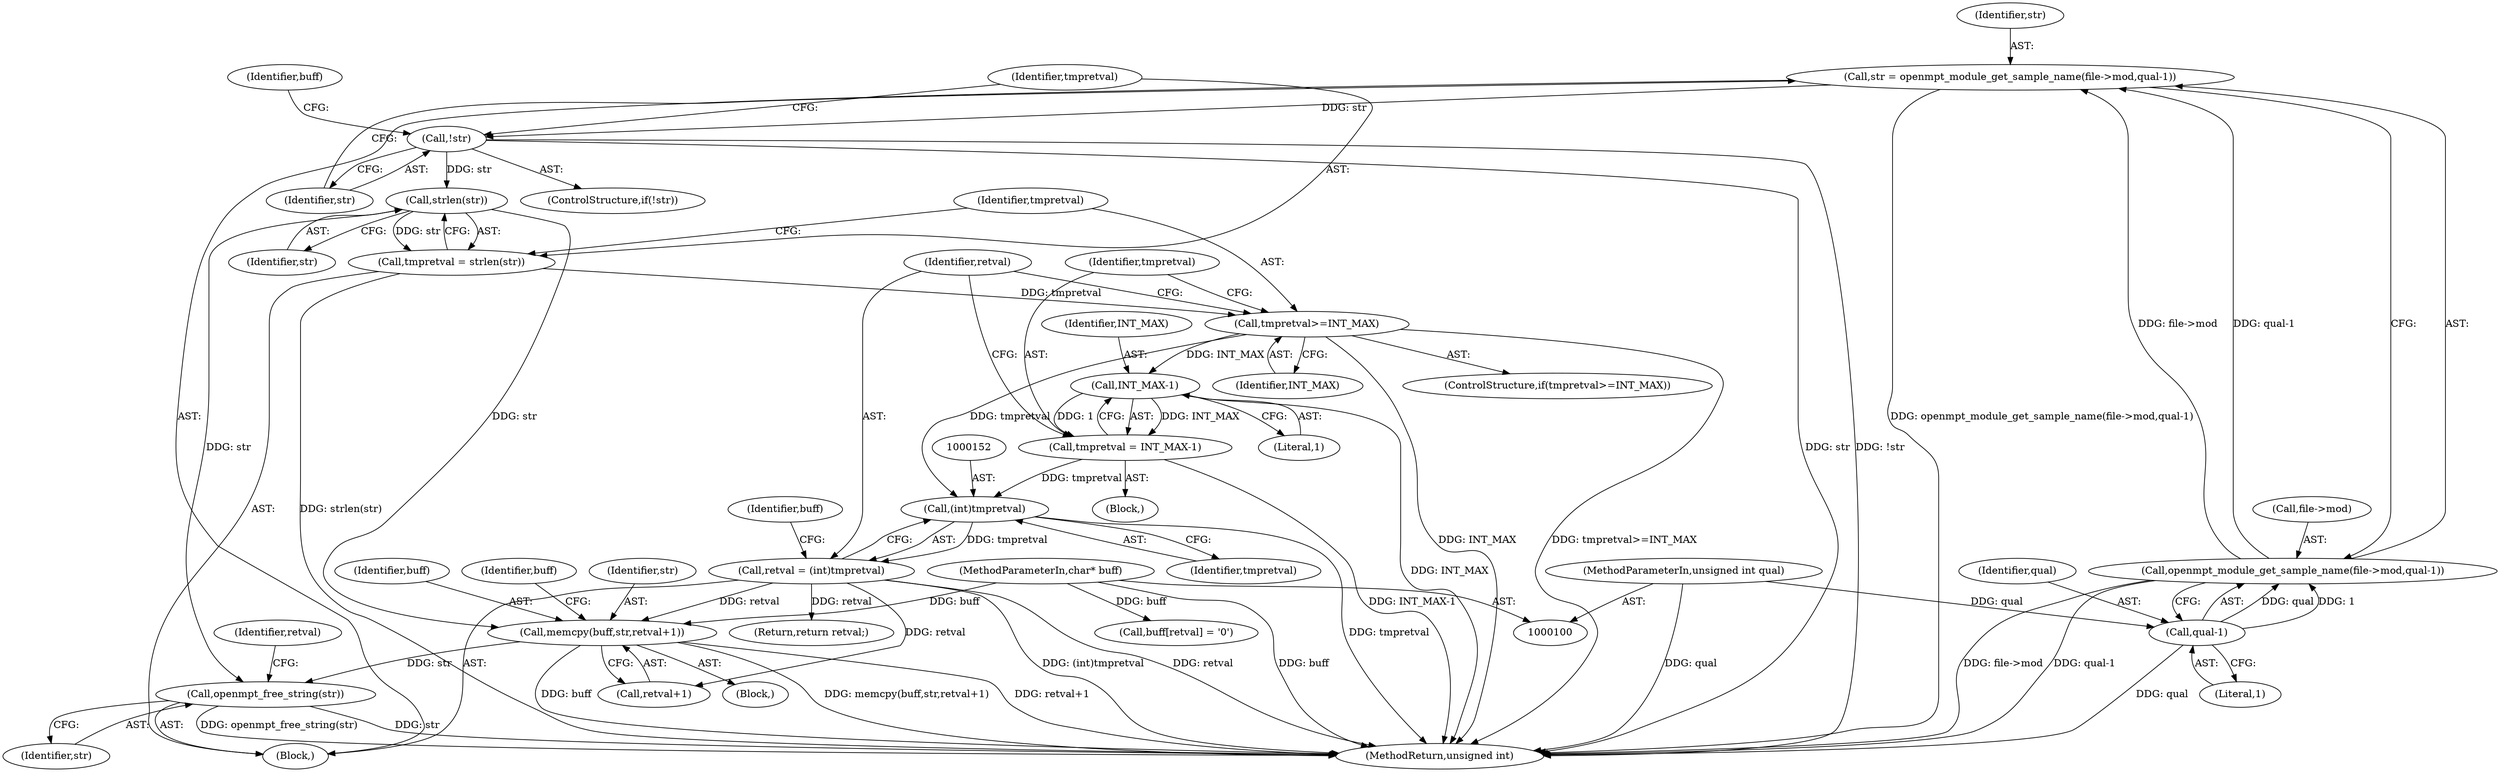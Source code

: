 digraph "1_openmpt_927688ddab43c2b203569de79407a899e734fabe_0@API" {
"1000168" [label="(Call,openmpt_free_string(str))"];
"1000157" [label="(Call,memcpy(buff,str,retval+1))"];
"1000103" [label="(MethodParameterIn,char* buff)"];
"1000137" [label="(Call,strlen(str))"];
"1000123" [label="(Call,!str)"];
"1000113" [label="(Call,str = openmpt_module_get_sample_name(file->mod,qual-1))"];
"1000115" [label="(Call,openmpt_module_get_sample_name(file->mod,qual-1))"];
"1000119" [label="(Call,qual-1)"];
"1000102" [label="(MethodParameterIn,unsigned int qual)"];
"1000149" [label="(Call,retval = (int)tmpretval)"];
"1000151" [label="(Call,(int)tmpretval)"];
"1000140" [label="(Call,tmpretval>=INT_MAX)"];
"1000135" [label="(Call,tmpretval = strlen(str))"];
"1000144" [label="(Call,tmpretval = INT_MAX-1)"];
"1000146" [label="(Call,INT_MAX-1)"];
"1000104" [label="(Block,)"];
"1000140" [label="(Call,tmpretval>=INT_MAX)"];
"1000148" [label="(Literal,1)"];
"1000116" [label="(Call,file->mod)"];
"1000172" [label="(MethodReturn,unsigned int)"];
"1000159" [label="(Identifier,str)"];
"1000155" [label="(Identifier,buff)"];
"1000170" [label="(Return,return retval;)"];
"1000102" [label="(MethodParameterIn,unsigned int qual)"];
"1000136" [label="(Identifier,tmpretval)"];
"1000113" [label="(Call,str = openmpt_module_get_sample_name(file->mod,qual-1))"];
"1000147" [label="(Identifier,INT_MAX)"];
"1000139" [label="(ControlStructure,if(tmpretval>=INT_MAX))"];
"1000142" [label="(Identifier,INT_MAX)"];
"1000138" [label="(Identifier,str)"];
"1000103" [label="(MethodParameterIn,char* buff)"];
"1000171" [label="(Identifier,retval)"];
"1000145" [label="(Identifier,tmpretval)"];
"1000127" [label="(Identifier,buff)"];
"1000169" [label="(Identifier,str)"];
"1000119" [label="(Call,qual-1)"];
"1000121" [label="(Literal,1)"];
"1000151" [label="(Call,(int)tmpretval)"];
"1000122" [label="(ControlStructure,if(!str))"];
"1000144" [label="(Call,tmpretval = INT_MAX-1)"];
"1000168" [label="(Call,openmpt_free_string(str))"];
"1000146" [label="(Call,INT_MAX-1)"];
"1000114" [label="(Identifier,str)"];
"1000153" [label="(Identifier,tmpretval)"];
"1000135" [label="(Call,tmpretval = strlen(str))"];
"1000124" [label="(Identifier,str)"];
"1000156" [label="(Block,)"];
"1000149" [label="(Call,retval = (int)tmpretval)"];
"1000163" [label="(Call,buff[retval] = '\0')"];
"1000160" [label="(Call,retval+1)"];
"1000158" [label="(Identifier,buff)"];
"1000165" [label="(Identifier,buff)"];
"1000157" [label="(Call,memcpy(buff,str,retval+1))"];
"1000150" [label="(Identifier,retval)"];
"1000120" [label="(Identifier,qual)"];
"1000141" [label="(Identifier,tmpretval)"];
"1000123" [label="(Call,!str)"];
"1000137" [label="(Call,strlen(str))"];
"1000115" [label="(Call,openmpt_module_get_sample_name(file->mod,qual-1))"];
"1000143" [label="(Block,)"];
"1000168" -> "1000104"  [label="AST: "];
"1000168" -> "1000169"  [label="CFG: "];
"1000169" -> "1000168"  [label="AST: "];
"1000171" -> "1000168"  [label="CFG: "];
"1000168" -> "1000172"  [label="DDG: str"];
"1000168" -> "1000172"  [label="DDG: openmpt_free_string(str)"];
"1000157" -> "1000168"  [label="DDG: str"];
"1000137" -> "1000168"  [label="DDG: str"];
"1000157" -> "1000156"  [label="AST: "];
"1000157" -> "1000160"  [label="CFG: "];
"1000158" -> "1000157"  [label="AST: "];
"1000159" -> "1000157"  [label="AST: "];
"1000160" -> "1000157"  [label="AST: "];
"1000165" -> "1000157"  [label="CFG: "];
"1000157" -> "1000172"  [label="DDG: memcpy(buff,str,retval+1)"];
"1000157" -> "1000172"  [label="DDG: retval+1"];
"1000157" -> "1000172"  [label="DDG: buff"];
"1000103" -> "1000157"  [label="DDG: buff"];
"1000137" -> "1000157"  [label="DDG: str"];
"1000149" -> "1000157"  [label="DDG: retval"];
"1000103" -> "1000100"  [label="AST: "];
"1000103" -> "1000172"  [label="DDG: buff"];
"1000103" -> "1000163"  [label="DDG: buff"];
"1000137" -> "1000135"  [label="AST: "];
"1000137" -> "1000138"  [label="CFG: "];
"1000138" -> "1000137"  [label="AST: "];
"1000135" -> "1000137"  [label="CFG: "];
"1000137" -> "1000135"  [label="DDG: str"];
"1000123" -> "1000137"  [label="DDG: str"];
"1000123" -> "1000122"  [label="AST: "];
"1000123" -> "1000124"  [label="CFG: "];
"1000124" -> "1000123"  [label="AST: "];
"1000127" -> "1000123"  [label="CFG: "];
"1000136" -> "1000123"  [label="CFG: "];
"1000123" -> "1000172"  [label="DDG: !str"];
"1000123" -> "1000172"  [label="DDG: str"];
"1000113" -> "1000123"  [label="DDG: str"];
"1000113" -> "1000104"  [label="AST: "];
"1000113" -> "1000115"  [label="CFG: "];
"1000114" -> "1000113"  [label="AST: "];
"1000115" -> "1000113"  [label="AST: "];
"1000124" -> "1000113"  [label="CFG: "];
"1000113" -> "1000172"  [label="DDG: openmpt_module_get_sample_name(file->mod,qual-1)"];
"1000115" -> "1000113"  [label="DDG: file->mod"];
"1000115" -> "1000113"  [label="DDG: qual-1"];
"1000115" -> "1000119"  [label="CFG: "];
"1000116" -> "1000115"  [label="AST: "];
"1000119" -> "1000115"  [label="AST: "];
"1000115" -> "1000172"  [label="DDG: qual-1"];
"1000115" -> "1000172"  [label="DDG: file->mod"];
"1000119" -> "1000115"  [label="DDG: qual"];
"1000119" -> "1000115"  [label="DDG: 1"];
"1000119" -> "1000121"  [label="CFG: "];
"1000120" -> "1000119"  [label="AST: "];
"1000121" -> "1000119"  [label="AST: "];
"1000119" -> "1000172"  [label="DDG: qual"];
"1000102" -> "1000119"  [label="DDG: qual"];
"1000102" -> "1000100"  [label="AST: "];
"1000102" -> "1000172"  [label="DDG: qual"];
"1000149" -> "1000104"  [label="AST: "];
"1000149" -> "1000151"  [label="CFG: "];
"1000150" -> "1000149"  [label="AST: "];
"1000151" -> "1000149"  [label="AST: "];
"1000155" -> "1000149"  [label="CFG: "];
"1000149" -> "1000172"  [label="DDG: (int)tmpretval"];
"1000149" -> "1000172"  [label="DDG: retval"];
"1000151" -> "1000149"  [label="DDG: tmpretval"];
"1000149" -> "1000160"  [label="DDG: retval"];
"1000149" -> "1000170"  [label="DDG: retval"];
"1000151" -> "1000153"  [label="CFG: "];
"1000152" -> "1000151"  [label="AST: "];
"1000153" -> "1000151"  [label="AST: "];
"1000151" -> "1000172"  [label="DDG: tmpretval"];
"1000140" -> "1000151"  [label="DDG: tmpretval"];
"1000144" -> "1000151"  [label="DDG: tmpretval"];
"1000140" -> "1000139"  [label="AST: "];
"1000140" -> "1000142"  [label="CFG: "];
"1000141" -> "1000140"  [label="AST: "];
"1000142" -> "1000140"  [label="AST: "];
"1000145" -> "1000140"  [label="CFG: "];
"1000150" -> "1000140"  [label="CFG: "];
"1000140" -> "1000172"  [label="DDG: INT_MAX"];
"1000140" -> "1000172"  [label="DDG: tmpretval>=INT_MAX"];
"1000135" -> "1000140"  [label="DDG: tmpretval"];
"1000140" -> "1000146"  [label="DDG: INT_MAX"];
"1000135" -> "1000104"  [label="AST: "];
"1000136" -> "1000135"  [label="AST: "];
"1000141" -> "1000135"  [label="CFG: "];
"1000135" -> "1000172"  [label="DDG: strlen(str)"];
"1000144" -> "1000143"  [label="AST: "];
"1000144" -> "1000146"  [label="CFG: "];
"1000145" -> "1000144"  [label="AST: "];
"1000146" -> "1000144"  [label="AST: "];
"1000150" -> "1000144"  [label="CFG: "];
"1000144" -> "1000172"  [label="DDG: INT_MAX-1"];
"1000146" -> "1000144"  [label="DDG: INT_MAX"];
"1000146" -> "1000144"  [label="DDG: 1"];
"1000146" -> "1000148"  [label="CFG: "];
"1000147" -> "1000146"  [label="AST: "];
"1000148" -> "1000146"  [label="AST: "];
"1000146" -> "1000172"  [label="DDG: INT_MAX"];
}
